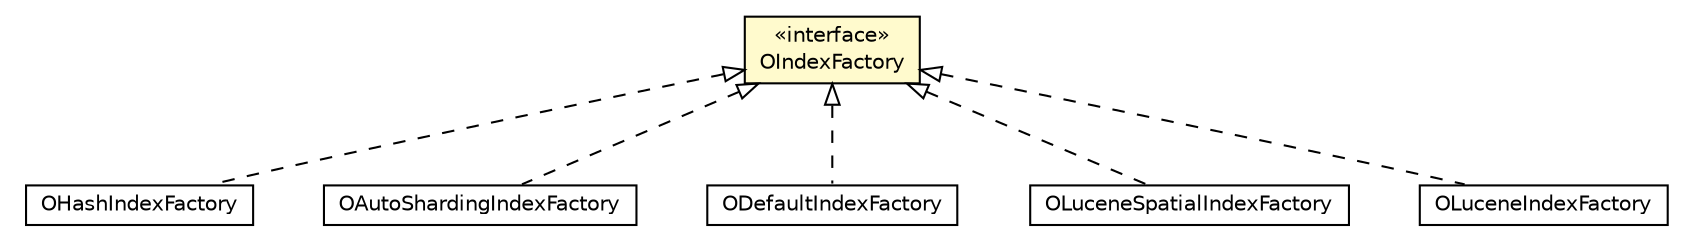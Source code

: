 #!/usr/local/bin/dot
#
# Class diagram 
# Generated by UMLGraph version R5_6-24-gf6e263 (http://www.umlgraph.org/)
#

digraph G {
	edge [fontname="Helvetica",fontsize=10,labelfontname="Helvetica",labelfontsize=10];
	node [fontname="Helvetica",fontsize=10,shape=plaintext];
	nodesep=0.25;
	ranksep=0.5;
	// com.orientechnologies.orient.core.storage.index.hashindex.local.OHashIndexFactory
	c3822596 [label=<<table title="com.orientechnologies.orient.core.storage.index.hashindex.local.OHashIndexFactory" border="0" cellborder="1" cellspacing="0" cellpadding="2" port="p" href="../storage/index/hashindex/local/OHashIndexFactory.html">
		<tr><td><table border="0" cellspacing="0" cellpadding="1">
<tr><td align="center" balign="center"> OHashIndexFactory </td></tr>
		</table></td></tr>
		</table>>, URL="../storage/index/hashindex/local/OHashIndexFactory.html", fontname="Helvetica", fontcolor="black", fontsize=10.0];
	// com.orientechnologies.orient.core.sharding.auto.OAutoShardingIndexFactory
	c3822605 [label=<<table title="com.orientechnologies.orient.core.sharding.auto.OAutoShardingIndexFactory" border="0" cellborder="1" cellspacing="0" cellpadding="2" port="p" href="../sharding/auto/OAutoShardingIndexFactory.html">
		<tr><td><table border="0" cellspacing="0" cellpadding="1">
<tr><td align="center" balign="center"> OAutoShardingIndexFactory </td></tr>
		</table></td></tr>
		</table>>, URL="../sharding/auto/OAutoShardingIndexFactory.html", fontname="Helvetica", fontcolor="black", fontsize=10.0];
	// com.orientechnologies.orient.core.index.OIndexFactory
	c3822756 [label=<<table title="com.orientechnologies.orient.core.index.OIndexFactory" border="0" cellborder="1" cellspacing="0" cellpadding="2" port="p" bgcolor="lemonChiffon" href="./OIndexFactory.html">
		<tr><td><table border="0" cellspacing="0" cellpadding="1">
<tr><td align="center" balign="center"> &#171;interface&#187; </td></tr>
<tr><td align="center" balign="center"> OIndexFactory </td></tr>
		</table></td></tr>
		</table>>, URL="./OIndexFactory.html", fontname="Helvetica", fontcolor="black", fontsize=10.0];
	// com.orientechnologies.orient.core.index.ODefaultIndexFactory
	c3822780 [label=<<table title="com.orientechnologies.orient.core.index.ODefaultIndexFactory" border="0" cellborder="1" cellspacing="0" cellpadding="2" port="p" href="./ODefaultIndexFactory.html">
		<tr><td><table border="0" cellspacing="0" cellpadding="1">
<tr><td align="center" balign="center"> ODefaultIndexFactory </td></tr>
		</table></td></tr>
		</table>>, URL="./ODefaultIndexFactory.html", fontname="Helvetica", fontcolor="black", fontsize=10.0];
	// com.orientechnologies.spatial.OLuceneSpatialIndexFactory
	c3823602 [label=<<table title="com.orientechnologies.spatial.OLuceneSpatialIndexFactory" border="0" cellborder="1" cellspacing="0" cellpadding="2" port="p" href="../../../spatial/OLuceneSpatialIndexFactory.html">
		<tr><td><table border="0" cellspacing="0" cellpadding="1">
<tr><td align="center" balign="center"> OLuceneSpatialIndexFactory </td></tr>
		</table></td></tr>
		</table>>, URL="../../../spatial/OLuceneSpatialIndexFactory.html", fontname="Helvetica", fontcolor="black", fontsize=10.0];
	// com.orientechnologies.lucene.OLuceneIndexFactory
	c3823680 [label=<<table title="com.orientechnologies.lucene.OLuceneIndexFactory" border="0" cellborder="1" cellspacing="0" cellpadding="2" port="p" href="../../../lucene/OLuceneIndexFactory.html">
		<tr><td><table border="0" cellspacing="0" cellpadding="1">
<tr><td align="center" balign="center"> OLuceneIndexFactory </td></tr>
		</table></td></tr>
		</table>>, URL="../../../lucene/OLuceneIndexFactory.html", fontname="Helvetica", fontcolor="black", fontsize=10.0];
	//com.orientechnologies.orient.core.storage.index.hashindex.local.OHashIndexFactory implements com.orientechnologies.orient.core.index.OIndexFactory
	c3822756:p -> c3822596:p [dir=back,arrowtail=empty,style=dashed];
	//com.orientechnologies.orient.core.sharding.auto.OAutoShardingIndexFactory implements com.orientechnologies.orient.core.index.OIndexFactory
	c3822756:p -> c3822605:p [dir=back,arrowtail=empty,style=dashed];
	//com.orientechnologies.orient.core.index.ODefaultIndexFactory implements com.orientechnologies.orient.core.index.OIndexFactory
	c3822756:p -> c3822780:p [dir=back,arrowtail=empty,style=dashed];
	//com.orientechnologies.spatial.OLuceneSpatialIndexFactory implements com.orientechnologies.orient.core.index.OIndexFactory
	c3822756:p -> c3823602:p [dir=back,arrowtail=empty,style=dashed];
	//com.orientechnologies.lucene.OLuceneIndexFactory implements com.orientechnologies.orient.core.index.OIndexFactory
	c3822756:p -> c3823680:p [dir=back,arrowtail=empty,style=dashed];
}

